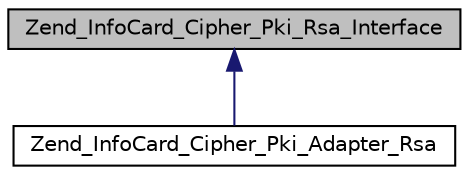 digraph G
{
  edge [fontname="Helvetica",fontsize="10",labelfontname="Helvetica",labelfontsize="10"];
  node [fontname="Helvetica",fontsize="10",shape=record];
  Node1 [label="Zend_InfoCard_Cipher_Pki_Rsa_Interface",height=0.2,width=0.4,color="black", fillcolor="grey75", style="filled" fontcolor="black"];
  Node1 -> Node2 [dir="back",color="midnightblue",fontsize="10",style="solid",fontname="Helvetica"];
  Node2 [label="Zend_InfoCard_Cipher_Pki_Adapter_Rsa",height=0.2,width=0.4,color="black", fillcolor="white", style="filled",URL="$class_zend___info_card___cipher___pki___adapter___rsa.html"];
}

